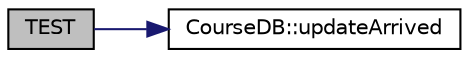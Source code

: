 digraph "TEST"
{
  edge [fontname="Helvetica",fontsize="10",labelfontname="Helvetica",labelfontsize="10"];
  node [fontname="Helvetica",fontsize="10",shape=record];
  rankdir="LR";
  Node1 [label="TEST",height=0.2,width=0.4,color="black", fillcolor="grey75", style="filled", fontcolor="black"];
  Node1 -> Node2 [color="midnightblue",fontsize="10",style="solid"];
  Node2 [label="CourseDB::updateArrived",height=0.2,width=0.4,color="black", fillcolor="white", style="filled",URL="$class_course_d_b.html#a28979532b65bae3adcbca940a89e7779",tooltip="Determine if a student is on the course list and determine if the course student is attending the cou..."];
}
